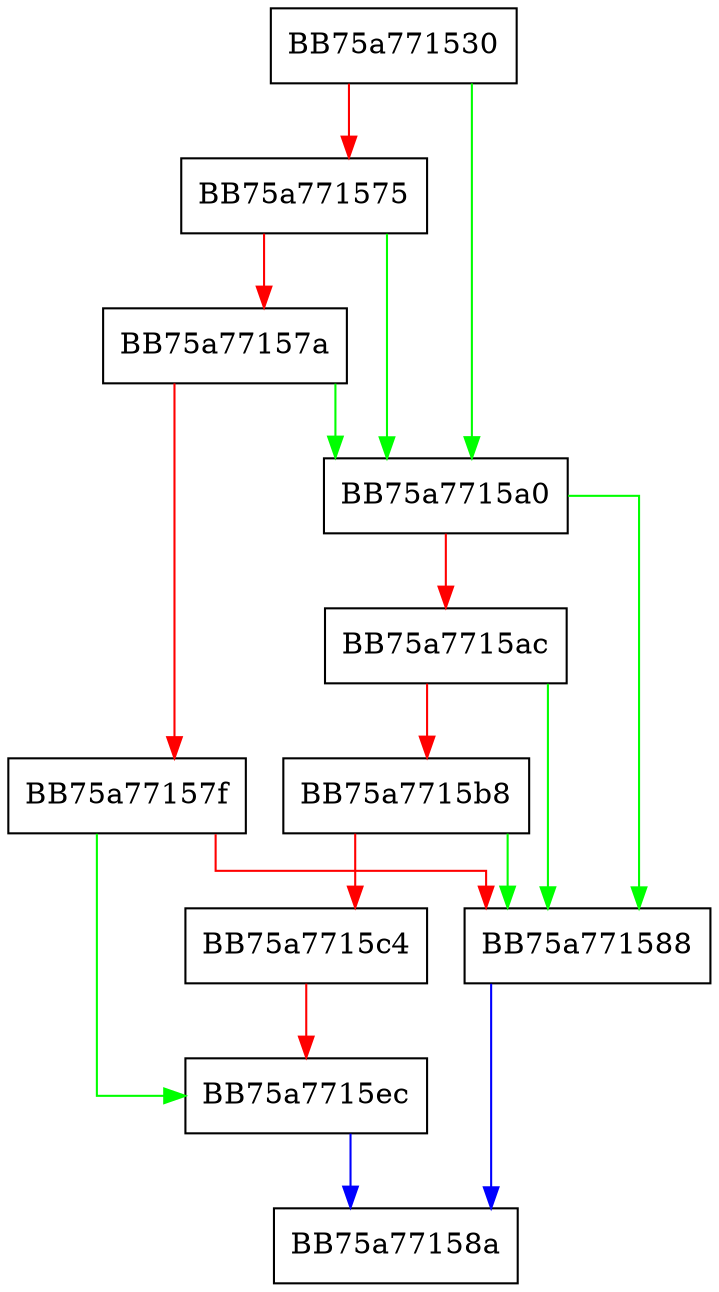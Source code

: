 digraph ApitableInit {
  node [shape="box"];
  graph [splines=ortho];
  BB75a771530 -> BB75a7715a0 [color="green"];
  BB75a771530 -> BB75a771575 [color="red"];
  BB75a771575 -> BB75a7715a0 [color="green"];
  BB75a771575 -> BB75a77157a [color="red"];
  BB75a77157a -> BB75a7715a0 [color="green"];
  BB75a77157a -> BB75a77157f [color="red"];
  BB75a77157f -> BB75a7715ec [color="green"];
  BB75a77157f -> BB75a771588 [color="red"];
  BB75a771588 -> BB75a77158a [color="blue"];
  BB75a7715a0 -> BB75a771588 [color="green"];
  BB75a7715a0 -> BB75a7715ac [color="red"];
  BB75a7715ac -> BB75a771588 [color="green"];
  BB75a7715ac -> BB75a7715b8 [color="red"];
  BB75a7715b8 -> BB75a771588 [color="green"];
  BB75a7715b8 -> BB75a7715c4 [color="red"];
  BB75a7715c4 -> BB75a7715ec [color="red"];
  BB75a7715ec -> BB75a77158a [color="blue"];
}